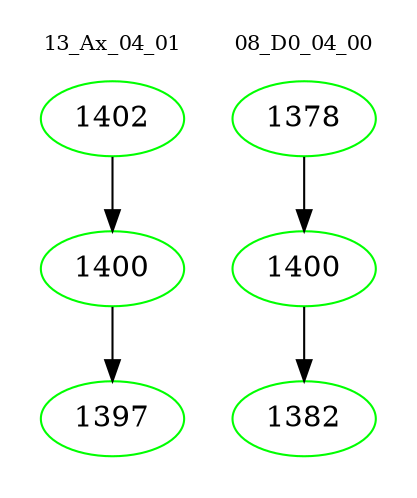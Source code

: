 digraph{
subgraph cluster_0 {
color = white
label = "13_Ax_04_01";
fontsize=10;
T0_1402 [label="1402", color="green"]
T0_1402 -> T0_1400 [color="black"]
T0_1400 [label="1400", color="green"]
T0_1400 -> T0_1397 [color="black"]
T0_1397 [label="1397", color="green"]
}
subgraph cluster_1 {
color = white
label = "08_D0_04_00";
fontsize=10;
T1_1378 [label="1378", color="green"]
T1_1378 -> T1_1400 [color="black"]
T1_1400 [label="1400", color="green"]
T1_1400 -> T1_1382 [color="black"]
T1_1382 [label="1382", color="green"]
}
}
